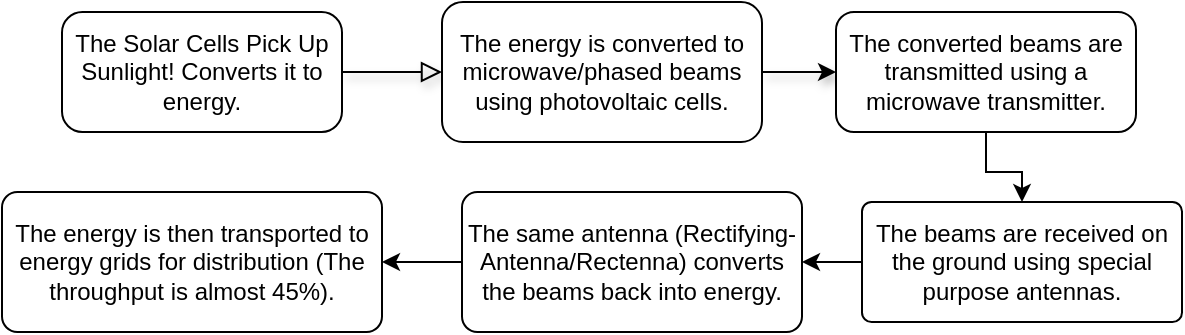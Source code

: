 <mxfile version="12.6.8" type="device"><diagram id="C5RBs43oDa-KdzZeNtuy" name="Page-1"><mxGraphModel dx="782" dy="469" grid="1" gridSize="10" guides="1" tooltips="1" connect="1" arrows="1" fold="1" page="1" pageScale="1" pageWidth="827" pageHeight="1169" math="0" shadow="0"><root><mxCell id="WIyWlLk6GJQsqaUBKTNV-0"/><mxCell id="WIyWlLk6GJQsqaUBKTNV-1" parent="WIyWlLk6GJQsqaUBKTNV-0"/><mxCell id="WIyWlLk6GJQsqaUBKTNV-2" value="" style="rounded=0;html=1;jettySize=auto;orthogonalLoop=1;fontSize=11;endArrow=block;endFill=0;endSize=8;strokeWidth=1;shadow=1;labelBackgroundColor=none;edgeStyle=orthogonalEdgeStyle;entryX=0;entryY=0.5;entryDx=0;entryDy=0;comic=0;" parent="WIyWlLk6GJQsqaUBKTNV-1" source="WIyWlLk6GJQsqaUBKTNV-3" target="phC8LfAOWAqd7P_2ssCN-0" edge="1"><mxGeometry relative="1" as="geometry"><mxPoint x="220" y="170" as="targetPoint"/></mxGeometry></mxCell><mxCell id="WIyWlLk6GJQsqaUBKTNV-3" value="The Solar Cells Pick Up Sunlight! Converts it to energy." style="rounded=1;whiteSpace=wrap;html=1;fontSize=12;glass=0;strokeWidth=1;shadow=0;arcSize=17;" parent="WIyWlLk6GJQsqaUBKTNV-1" vertex="1"><mxGeometry x="60" y="150" width="140" height="60" as="geometry"/></mxCell><mxCell id="phC8LfAOWAqd7P_2ssCN-2" value="" style="edgeStyle=orthogonalEdgeStyle;rounded=0;orthogonalLoop=1;jettySize=auto;html=1;shadow=1;" edge="1" parent="WIyWlLk6GJQsqaUBKTNV-1" source="phC8LfAOWAqd7P_2ssCN-0" target="phC8LfAOWAqd7P_2ssCN-1"><mxGeometry relative="1" as="geometry"/></mxCell><mxCell id="phC8LfAOWAqd7P_2ssCN-0" value="The energy is converted to microwave/phased beams using photovoltaic cells." style="rounded=1;whiteSpace=wrap;html=1;" vertex="1" parent="WIyWlLk6GJQsqaUBKTNV-1"><mxGeometry x="250" y="145" width="160" height="70" as="geometry"/></mxCell><mxCell id="phC8LfAOWAqd7P_2ssCN-4" value="" style="edgeStyle=orthogonalEdgeStyle;rounded=0;orthogonalLoop=1;jettySize=auto;html=1;" edge="1" parent="WIyWlLk6GJQsqaUBKTNV-1" source="phC8LfAOWAqd7P_2ssCN-1" target="phC8LfAOWAqd7P_2ssCN-3"><mxGeometry relative="1" as="geometry"/></mxCell><mxCell id="phC8LfAOWAqd7P_2ssCN-1" value="The converted beams are transmitted using a microwave transmitter." style="rounded=1;whiteSpace=wrap;html=1;" vertex="1" parent="WIyWlLk6GJQsqaUBKTNV-1"><mxGeometry x="447" y="150" width="150" height="60" as="geometry"/></mxCell><mxCell id="phC8LfAOWAqd7P_2ssCN-6" value="" style="edgeStyle=orthogonalEdgeStyle;rounded=0;orthogonalLoop=1;jettySize=auto;html=1;" edge="1" parent="WIyWlLk6GJQsqaUBKTNV-1" source="phC8LfAOWAqd7P_2ssCN-3" target="phC8LfAOWAqd7P_2ssCN-5"><mxGeometry relative="1" as="geometry"/></mxCell><mxCell id="phC8LfAOWAqd7P_2ssCN-3" value="The beams are received on the ground using special purpose antennas." style="rounded=1;whiteSpace=wrap;html=1;arcSize=8;" vertex="1" parent="WIyWlLk6GJQsqaUBKTNV-1"><mxGeometry x="460" y="245" width="160" height="60" as="geometry"/></mxCell><mxCell id="phC8LfAOWAqd7P_2ssCN-8" value="" style="edgeStyle=orthogonalEdgeStyle;rounded=0;orthogonalLoop=1;jettySize=auto;html=1;" edge="1" parent="WIyWlLk6GJQsqaUBKTNV-1" source="phC8LfAOWAqd7P_2ssCN-5" target="phC8LfAOWAqd7P_2ssCN-7"><mxGeometry relative="1" as="geometry"/></mxCell><mxCell id="phC8LfAOWAqd7P_2ssCN-5" value="The same antenna (Rectifying-Antenna/Rectenna) converts the beams back into energy." style="rounded=1;whiteSpace=wrap;html=1;arcSize=11;" vertex="1" parent="WIyWlLk6GJQsqaUBKTNV-1"><mxGeometry x="260" y="240" width="170" height="70" as="geometry"/></mxCell><mxCell id="phC8LfAOWAqd7P_2ssCN-7" value="The energy is then transported to energy grids for distribution (The throughput is almost 45%)." style="rounded=1;whiteSpace=wrap;html=1;arcSize=11;" vertex="1" parent="WIyWlLk6GJQsqaUBKTNV-1"><mxGeometry x="30" y="240" width="190" height="70" as="geometry"/></mxCell></root></mxGraphModel></diagram></mxfile>